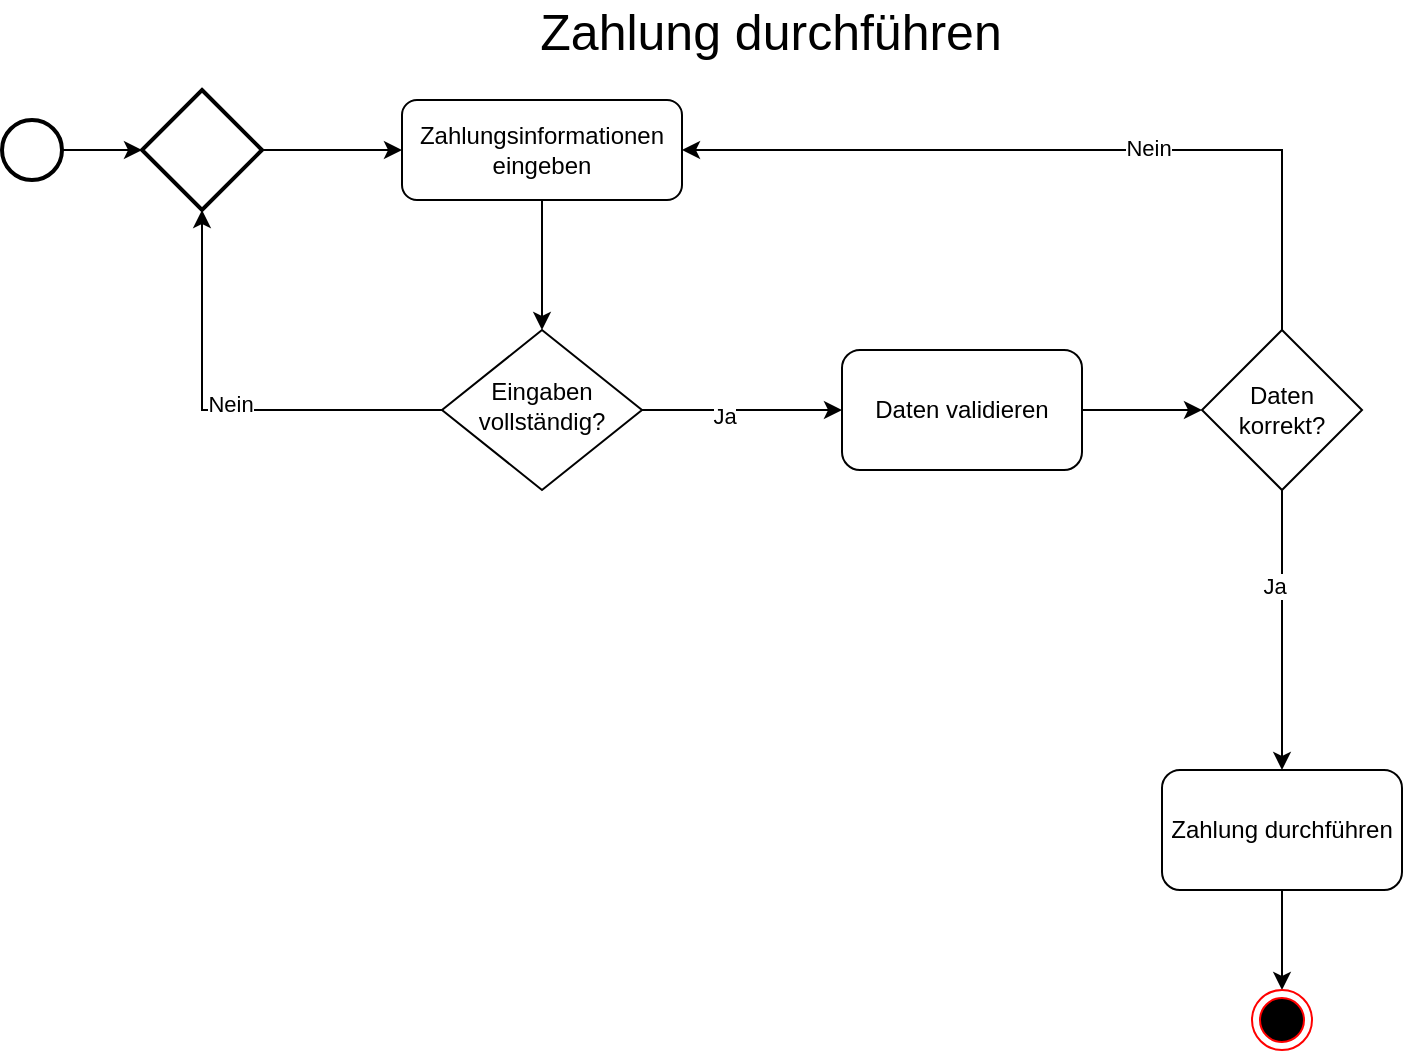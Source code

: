 <mxfile version="14.7.3" type="device"><diagram id="C5RBs43oDa-KdzZeNtuy" name="Page-1"><mxGraphModel dx="1185" dy="693" grid="1" gridSize="10" guides="1" tooltips="1" connect="1" arrows="1" fold="1" page="1" pageScale="1" pageWidth="827" pageHeight="1169" math="0" shadow="0"><root><mxCell id="WIyWlLk6GJQsqaUBKTNV-0"/><mxCell id="WIyWlLk6GJQsqaUBKTNV-1" parent="WIyWlLk6GJQsqaUBKTNV-0"/><mxCell id="Ci439UhieWhonHwvYO62-9" style="edgeStyle=orthogonalEdgeStyle;rounded=0;orthogonalLoop=1;jettySize=auto;html=1;entryX=0.5;entryY=0;entryDx=0;entryDy=0;" edge="1" parent="WIyWlLk6GJQsqaUBKTNV-1" source="WIyWlLk6GJQsqaUBKTNV-3" target="WIyWlLk6GJQsqaUBKTNV-6"><mxGeometry relative="1" as="geometry"/></mxCell><mxCell id="WIyWlLk6GJQsqaUBKTNV-3" value="Zahlungsinformationen eingeben" style="rounded=1;whiteSpace=wrap;html=1;fontSize=12;glass=0;strokeWidth=1;shadow=0;" parent="WIyWlLk6GJQsqaUBKTNV-1" vertex="1"><mxGeometry x="230" y="75" width="140" height="50" as="geometry"/></mxCell><mxCell id="Ci439UhieWhonHwvYO62-5" style="edgeStyle=orthogonalEdgeStyle;rounded=0;orthogonalLoop=1;jettySize=auto;html=1;entryX=0.5;entryY=1;entryDx=0;entryDy=0;entryPerimeter=0;" edge="1" parent="WIyWlLk6GJQsqaUBKTNV-1" source="WIyWlLk6GJQsqaUBKTNV-6" target="Ci439UhieWhonHwvYO62-2"><mxGeometry relative="1" as="geometry"/></mxCell><mxCell id="Ci439UhieWhonHwvYO62-6" value="Nein" style="edgeLabel;html=1;align=center;verticalAlign=middle;resizable=0;points=[];" vertex="1" connectable="0" parent="Ci439UhieWhonHwvYO62-5"><mxGeometry x="-0.036" y="-3" relative="1" as="geometry"><mxPoint as="offset"/></mxGeometry></mxCell><mxCell id="Ci439UhieWhonHwvYO62-7" style="edgeStyle=orthogonalEdgeStyle;rounded=0;orthogonalLoop=1;jettySize=auto;html=1;exitX=1;exitY=0.5;exitDx=0;exitDy=0;entryX=0;entryY=0.5;entryDx=0;entryDy=0;" edge="1" parent="WIyWlLk6GJQsqaUBKTNV-1" source="WIyWlLk6GJQsqaUBKTNV-6" target="Ci439UhieWhonHwvYO62-10"><mxGeometry relative="1" as="geometry"><mxPoint x="300" y="360" as="targetPoint"/></mxGeometry></mxCell><mxCell id="Ci439UhieWhonHwvYO62-8" value="Ja" style="edgeLabel;html=1;align=center;verticalAlign=middle;resizable=0;points=[];" vertex="1" connectable="0" parent="Ci439UhieWhonHwvYO62-7"><mxGeometry x="-0.183" y="-3" relative="1" as="geometry"><mxPoint as="offset"/></mxGeometry></mxCell><mxCell id="WIyWlLk6GJQsqaUBKTNV-6" value="Eingaben vollständig?" style="rhombus;whiteSpace=wrap;html=1;shadow=0;fontFamily=Helvetica;fontSize=12;align=center;strokeWidth=1;spacing=6;spacingTop=-4;" parent="WIyWlLk6GJQsqaUBKTNV-1" vertex="1"><mxGeometry x="250" y="190" width="100" height="80" as="geometry"/></mxCell><mxCell id="Ci439UhieWhonHwvYO62-3" style="edgeStyle=orthogonalEdgeStyle;rounded=0;orthogonalLoop=1;jettySize=auto;html=1;entryX=0;entryY=0.5;entryDx=0;entryDy=0;entryPerimeter=0;" edge="1" parent="WIyWlLk6GJQsqaUBKTNV-1" source="Ci439UhieWhonHwvYO62-0" target="Ci439UhieWhonHwvYO62-2"><mxGeometry relative="1" as="geometry"/></mxCell><mxCell id="Ci439UhieWhonHwvYO62-0" value="" style="strokeWidth=2;html=1;shape=mxgraph.flowchart.start_2;whiteSpace=wrap;" vertex="1" parent="WIyWlLk6GJQsqaUBKTNV-1"><mxGeometry x="30" y="85" width="30" height="30" as="geometry"/></mxCell><mxCell id="Ci439UhieWhonHwvYO62-4" style="edgeStyle=orthogonalEdgeStyle;rounded=0;orthogonalLoop=1;jettySize=auto;html=1;entryX=0;entryY=0.5;entryDx=0;entryDy=0;" edge="1" parent="WIyWlLk6GJQsqaUBKTNV-1" source="Ci439UhieWhonHwvYO62-2" target="WIyWlLk6GJQsqaUBKTNV-3"><mxGeometry relative="1" as="geometry"/></mxCell><mxCell id="Ci439UhieWhonHwvYO62-2" value="" style="strokeWidth=2;html=1;shape=mxgraph.flowchart.decision;whiteSpace=wrap;" vertex="1" parent="WIyWlLk6GJQsqaUBKTNV-1"><mxGeometry x="100" y="70" width="60" height="60" as="geometry"/></mxCell><mxCell id="Ci439UhieWhonHwvYO62-12" style="edgeStyle=orthogonalEdgeStyle;rounded=0;orthogonalLoop=1;jettySize=auto;html=1;entryX=0;entryY=0.5;entryDx=0;entryDy=0;" edge="1" parent="WIyWlLk6GJQsqaUBKTNV-1" source="Ci439UhieWhonHwvYO62-10" target="Ci439UhieWhonHwvYO62-11"><mxGeometry relative="1" as="geometry"/></mxCell><mxCell id="Ci439UhieWhonHwvYO62-10" value="Daten validieren" style="rounded=1;whiteSpace=wrap;html=1;" vertex="1" parent="WIyWlLk6GJQsqaUBKTNV-1"><mxGeometry x="450" y="200" width="120" height="60" as="geometry"/></mxCell><mxCell id="Ci439UhieWhonHwvYO62-13" style="edgeStyle=orthogonalEdgeStyle;rounded=0;orthogonalLoop=1;jettySize=auto;html=1;entryX=1;entryY=0.5;entryDx=0;entryDy=0;" edge="1" parent="WIyWlLk6GJQsqaUBKTNV-1" source="Ci439UhieWhonHwvYO62-11" target="WIyWlLk6GJQsqaUBKTNV-3"><mxGeometry relative="1" as="geometry"><Array as="points"><mxPoint x="670" y="100"/></Array></mxGeometry></mxCell><mxCell id="Ci439UhieWhonHwvYO62-14" value="Nein" style="edgeLabel;html=1;align=center;verticalAlign=middle;resizable=0;points=[];" vertex="1" connectable="0" parent="Ci439UhieWhonHwvYO62-13"><mxGeometry x="-0.195" y="-1" relative="1" as="geometry"><mxPoint as="offset"/></mxGeometry></mxCell><mxCell id="Ci439UhieWhonHwvYO62-15" style="edgeStyle=orthogonalEdgeStyle;rounded=0;orthogonalLoop=1;jettySize=auto;html=1;" edge="1" parent="WIyWlLk6GJQsqaUBKTNV-1" source="Ci439UhieWhonHwvYO62-11"><mxGeometry relative="1" as="geometry"><mxPoint x="670" y="410" as="targetPoint"/></mxGeometry></mxCell><mxCell id="Ci439UhieWhonHwvYO62-16" value="Ja" style="edgeLabel;html=1;align=center;verticalAlign=middle;resizable=0;points=[];" vertex="1" connectable="0" parent="Ci439UhieWhonHwvYO62-15"><mxGeometry x="-0.314" y="-4" relative="1" as="geometry"><mxPoint as="offset"/></mxGeometry></mxCell><mxCell id="Ci439UhieWhonHwvYO62-11" value="Daten&lt;br&gt;korrekt?" style="rhombus;whiteSpace=wrap;html=1;" vertex="1" parent="WIyWlLk6GJQsqaUBKTNV-1"><mxGeometry x="630" y="190" width="80" height="80" as="geometry"/></mxCell><mxCell id="Ci439UhieWhonHwvYO62-21" style="edgeStyle=orthogonalEdgeStyle;rounded=0;orthogonalLoop=1;jettySize=auto;html=1;entryX=0.5;entryY=0;entryDx=0;entryDy=0;" edge="1" parent="WIyWlLk6GJQsqaUBKTNV-1" source="Ci439UhieWhonHwvYO62-19" target="Ci439UhieWhonHwvYO62-20"><mxGeometry relative="1" as="geometry"/></mxCell><mxCell id="Ci439UhieWhonHwvYO62-19" value="Zahlung durchführen" style="rounded=1;whiteSpace=wrap;html=1;" vertex="1" parent="WIyWlLk6GJQsqaUBKTNV-1"><mxGeometry x="610" y="410" width="120" height="60" as="geometry"/></mxCell><mxCell id="Ci439UhieWhonHwvYO62-20" value="" style="ellipse;html=1;shape=endState;fillColor=#000000;strokeColor=#ff0000;" vertex="1" parent="WIyWlLk6GJQsqaUBKTNV-1"><mxGeometry x="655" y="520" width="30" height="30" as="geometry"/></mxCell><mxCell id="Ci439UhieWhonHwvYO62-22" value="&lt;font style=&quot;font-size: 25px&quot;&gt;Zahlung durchführen&lt;/font&gt;" style="text;html=1;align=center;verticalAlign=middle;resizable=0;points=[];autosize=1;strokeColor=none;" vertex="1" parent="WIyWlLk6GJQsqaUBKTNV-1"><mxGeometry x="289" y="30" width="250" height="20" as="geometry"/></mxCell></root></mxGraphModel></diagram></mxfile>